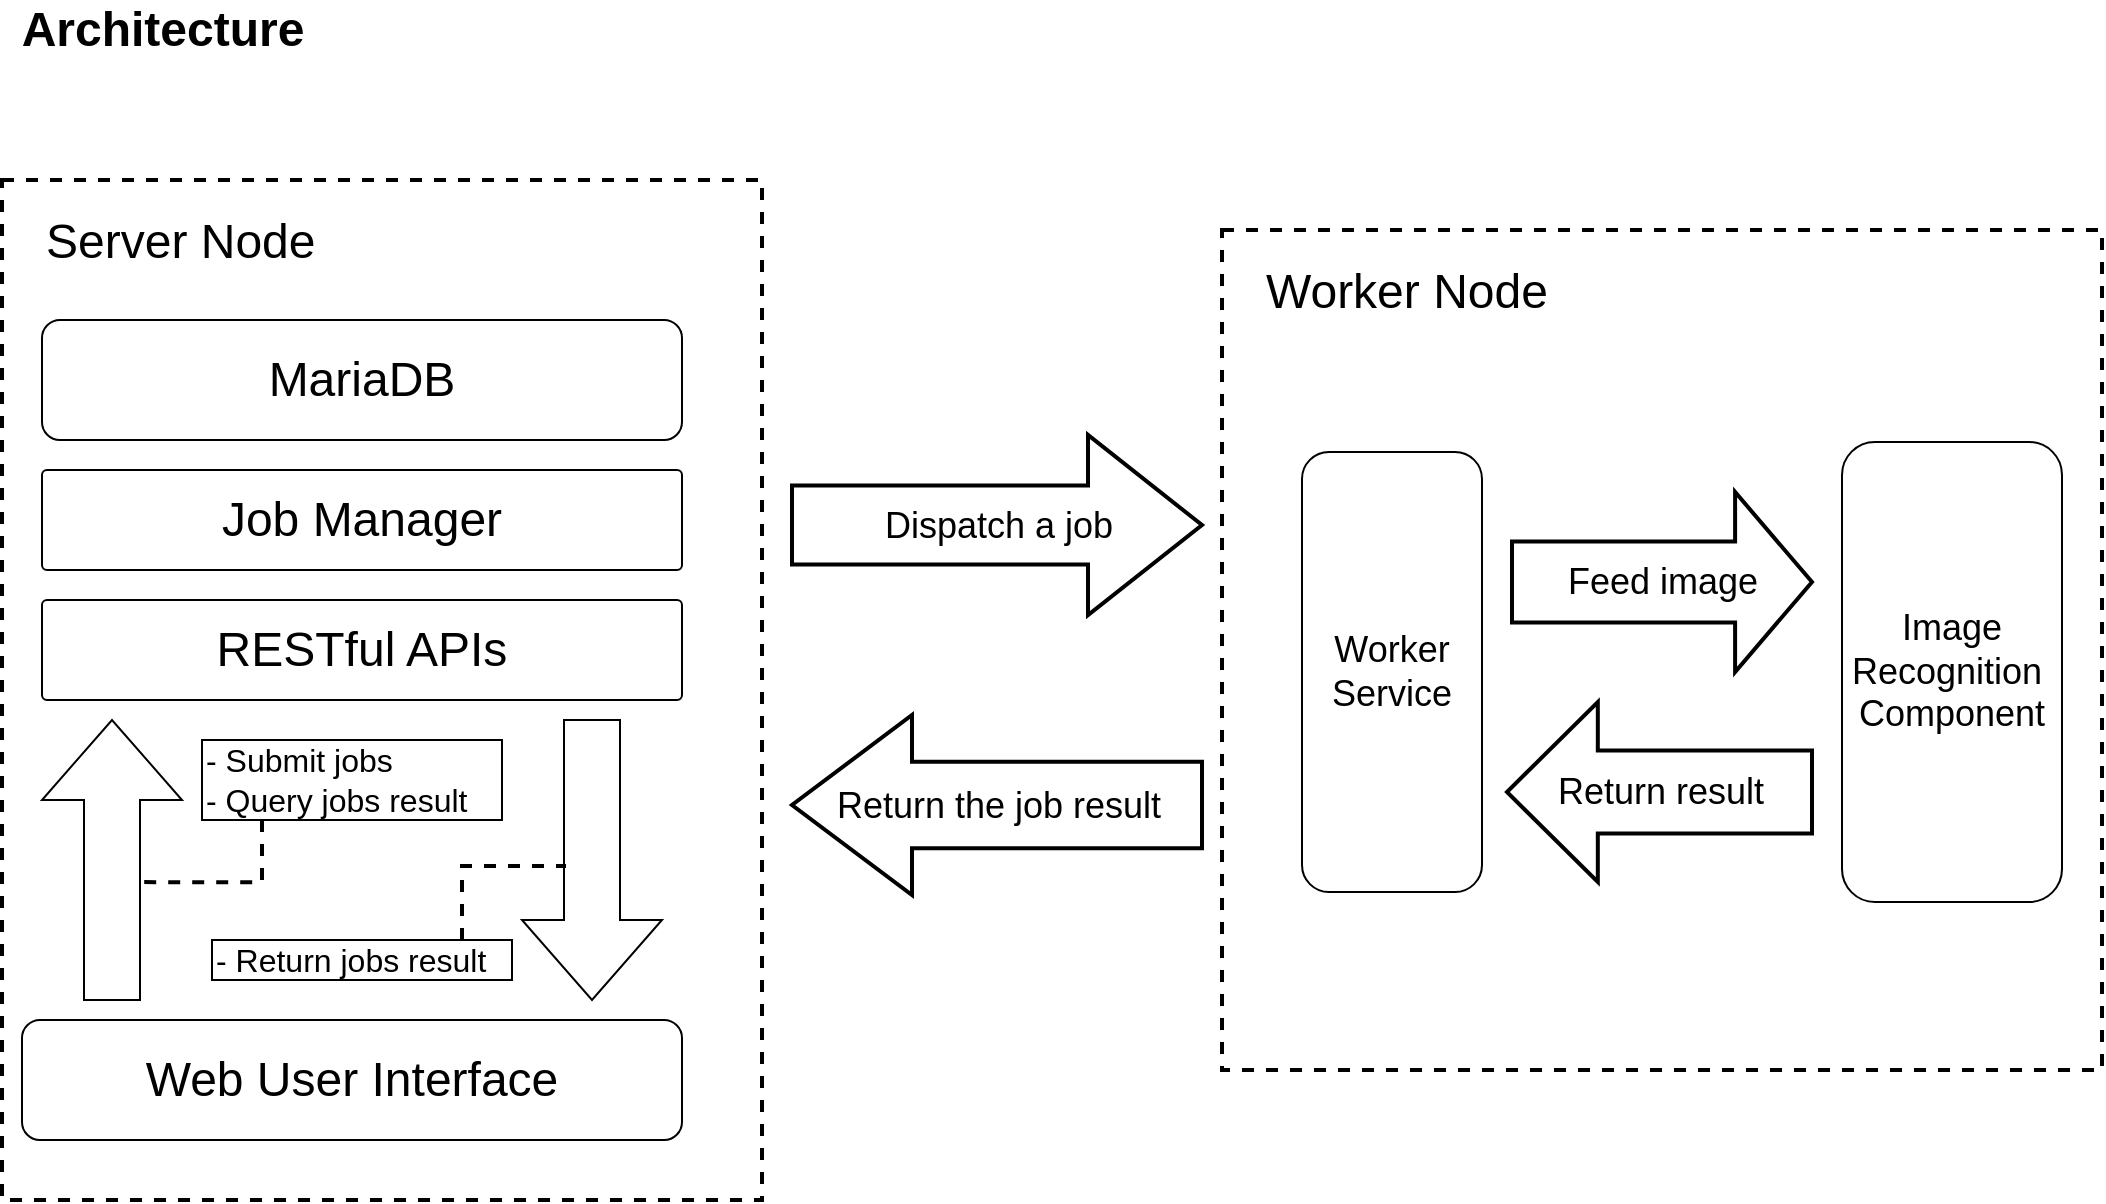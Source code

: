 <mxfile version="13.9.1" type="github" pages="2">
  <diagram id="QzmgXXAo4VwA-1DjOfG2" name="Architecture Diagram">
    <mxGraphModel dx="1293" dy="756" grid="1" gridSize="10" guides="1" tooltips="1" connect="1" arrows="1" fold="1" page="1" pageScale="1" pageWidth="850" pageHeight="1100" math="0" shadow="0">
      <root>
        <mxCell id="0" />
        <mxCell id="1" parent="0" />
        <mxCell id="m7dSKkvTJnaMtns3MKiU-33" value="" style="rounded=0;whiteSpace=wrap;html=1;strokeWidth=2;fontSize=16;align=center;dashed=1;fillColor=none;" parent="1" vertex="1">
          <mxGeometry x="640" y="165" width="440" height="420" as="geometry" />
        </mxCell>
        <mxCell id="m7dSKkvTJnaMtns3MKiU-19" value="" style="rounded=0;whiteSpace=wrap;html=1;strokeWidth=2;fontSize=16;align=center;dashed=1;fillColor=none;" parent="1" vertex="1">
          <mxGeometry x="30" y="140" width="380" height="510" as="geometry" />
        </mxCell>
        <mxCell id="m7dSKkvTJnaMtns3MKiU-1" value="Architecture&lt;br style=&quot;font-size: 24px;&quot;&gt;" style="text;html=1;align=center;verticalAlign=middle;resizable=0;points=[];autosize=1;fontSize=24;fontStyle=1;" parent="1" vertex="1">
          <mxGeometry x="30" y="50" width="160" height="30" as="geometry" />
        </mxCell>
        <mxCell id="m7dSKkvTJnaMtns3MKiU-2" value="RESTful APIs" style="rounded=1;whiteSpace=wrap;html=1;fontSize=24;align=center;verticalAlign=middle;spacingLeft=0;spacingTop=0;arcSize=5;" parent="1" vertex="1">
          <mxGeometry x="50" y="350" width="320" height="50" as="geometry" />
        </mxCell>
        <mxCell id="m7dSKkvTJnaMtns3MKiU-6" value="Web User Interface" style="rounded=1;whiteSpace=wrap;html=1;fontSize=24;" parent="1" vertex="1">
          <mxGeometry x="40" y="560" width="330" height="60" as="geometry" />
        </mxCell>
        <mxCell id="m7dSKkvTJnaMtns3MKiU-7" value="&lt;span style=&quot;color: rgb(0, 0, 0); font-family: helvetica; font-size: 24px; font-style: normal; font-weight: 400; letter-spacing: normal; text-align: left; text-indent: 0px; text-transform: none; word-spacing: 0px; display: inline; float: none;&quot;&gt;Server Node&lt;/span&gt;" style="text;whiteSpace=wrap;html=1;fontSize=24;labelBackgroundColor=none;" parent="1" vertex="1">
          <mxGeometry x="50" y="150" width="160" height="40" as="geometry" />
        </mxCell>
        <mxCell id="m7dSKkvTJnaMtns3MKiU-16" value="" style="html=1;shadow=0;dashed=0;align=center;verticalAlign=middle;shape=mxgraph.arrows2.arrow;dy=0.6;dx=40;direction=north;notch=0;fontSize=24;" parent="1" vertex="1">
          <mxGeometry x="50" y="410" width="70" height="140" as="geometry" />
        </mxCell>
        <mxCell id="jvKtw1fGomuDU6FK7ucb-2" style="edgeStyle=orthogonalEdgeStyle;rounded=0;orthogonalLoop=1;jettySize=auto;html=1;entryX=0.421;entryY=0.717;entryDx=0;entryDy=0;entryPerimeter=0;fontSize=16;fontColor=#000000;dashed=1;endArrow=none;endFill=0;strokeWidth=2;" edge="1" parent="1" source="m7dSKkvTJnaMtns3MKiU-17" target="m7dSKkvTJnaMtns3MKiU-16">
          <mxGeometry relative="1" as="geometry">
            <Array as="points">
              <mxPoint x="160" y="491" />
            </Array>
          </mxGeometry>
        </mxCell>
        <mxCell id="m7dSKkvTJnaMtns3MKiU-17" value="- Submit jobs&lt;br&gt;- Query jobs result" style="text;html=1;align=left;verticalAlign=middle;resizable=0;points=[];autosize=1;fontSize=16;strokeColor=#000000;" parent="1" vertex="1">
          <mxGeometry x="130" y="420" width="150" height="40" as="geometry" />
        </mxCell>
        <mxCell id="m7dSKkvTJnaMtns3MKiU-18" value="MariaDB" style="rounded=1;whiteSpace=wrap;html=1;fontSize=24;align=center;" parent="1" vertex="1">
          <mxGeometry x="50" y="210" width="320" height="60" as="geometry" />
        </mxCell>
        <mxCell id="m7dSKkvTJnaMtns3MKiU-21" value="Job Manager" style="rounded=1;whiteSpace=wrap;html=1;fontSize=24;align=center;verticalAlign=middle;spacingLeft=0;spacingTop=0;arcSize=5;" parent="1" vertex="1">
          <mxGeometry x="50" y="285" width="320" height="50" as="geometry" />
        </mxCell>
        <mxCell id="m7dSKkvTJnaMtns3MKiU-25" value="Worker Service" style="rounded=1;whiteSpace=wrap;html=1;fontSize=18;" parent="1" vertex="1">
          <mxGeometry x="680" y="276" width="90" height="220" as="geometry" />
        </mxCell>
        <mxCell id="m7dSKkvTJnaMtns3MKiU-26" value="" style="html=1;shadow=0;dashed=0;align=center;verticalAlign=middle;shape=mxgraph.arrows2.arrow;dy=0.6;dx=40;direction=north;notch=0;fontSize=24;rotation=-180;" parent="1" vertex="1">
          <mxGeometry x="290" y="410" width="70" height="140" as="geometry" />
        </mxCell>
        <mxCell id="jvKtw1fGomuDU6FK7ucb-3" style="edgeStyle=orthogonalEdgeStyle;rounded=0;orthogonalLoop=1;jettySize=auto;html=1;dashed=1;endArrow=none;endFill=0;strokeColor=#000000;fontSize=16;fontColor=#000000;strokeWidth=2;" edge="1" parent="1" source="m7dSKkvTJnaMtns3MKiU-27">
          <mxGeometry relative="1" as="geometry">
            <mxPoint x="312" y="483" as="targetPoint" />
            <Array as="points">
              <mxPoint x="260" y="483" />
              <mxPoint x="312" y="483" />
            </Array>
          </mxGeometry>
        </mxCell>
        <mxCell id="m7dSKkvTJnaMtns3MKiU-27" value="- Return jobs result" style="text;html=1;align=left;verticalAlign=middle;resizable=0;points=[];autosize=1;fontSize=16;strokeColor=#000000;" parent="1" vertex="1">
          <mxGeometry x="135" y="520" width="150" height="20" as="geometry" />
        </mxCell>
        <mxCell id="m7dSKkvTJnaMtns3MKiU-34" value="&lt;span style=&quot;font-family: &amp;#34;helvetica&amp;#34; ; font-size: 24px ; font-style: normal ; font-weight: 400 ; letter-spacing: normal ; text-align: left ; text-indent: 0px ; text-transform: none ; word-spacing: 0px ; display: inline ; float: none&quot;&gt;Worker Node&lt;/span&gt;" style="text;whiteSpace=wrap;html=1;fontSize=24;fillOpacity=100;rounded=0;labelBackgroundColor=none;" parent="1" vertex="1">
          <mxGeometry x="660" y="175" width="160" height="40" as="geometry" />
        </mxCell>
        <mxCell id="m7dSKkvTJnaMtns3MKiU-36" value="Dispatch a job" style="html=1;shadow=0;dashed=0;align=center;verticalAlign=middle;shape=mxgraph.arrows2.arrow;dy=0.56;dx=57;notch=0;rounded=0;labelBackgroundColor=none;strokeWidth=2;fillColor=none;fontSize=18;fontColor=#000000;" parent="1" vertex="1">
          <mxGeometry x="425" y="267.5" width="205" height="90" as="geometry" />
        </mxCell>
        <mxCell id="m7dSKkvTJnaMtns3MKiU-41" value="Return the job result" style="html=1;shadow=0;dashed=0;align=center;verticalAlign=middle;shape=mxgraph.arrows2.arrow;dy=0.52;dx=60;flipH=1;notch=0;rounded=0;labelBackgroundColor=none;strokeWidth=2;fillColor=none;fontSize=18;fontColor=#000000;" parent="1" vertex="1">
          <mxGeometry x="425" y="407.5" width="205" height="90" as="geometry" />
        </mxCell>
        <mxCell id="jvKtw1fGomuDU6FK7ucb-5" value="Image Recognition&amp;nbsp; Component" style="rounded=1;whiteSpace=wrap;html=1;fontSize=18;" vertex="1" parent="1">
          <mxGeometry x="950" y="271" width="110" height="230" as="geometry" />
        </mxCell>
        <mxCell id="jvKtw1fGomuDU6FK7ucb-6" value="Feed image" style="html=1;shadow=0;dashed=0;align=center;verticalAlign=middle;shape=mxgraph.arrows2.arrow;dy=0.55;dx=38.45;notch=0;rounded=0;labelBackgroundColor=none;strokeWidth=2;fillColor=none;fontSize=18;fontColor=#000000;" vertex="1" parent="1">
          <mxGeometry x="785" y="296" width="150" height="90" as="geometry" />
        </mxCell>
        <mxCell id="jvKtw1fGomuDU6FK7ucb-7" value="Return result" style="html=1;shadow=0;dashed=0;align=center;verticalAlign=middle;shape=mxgraph.arrows2.arrow;dy=0.54;dx=45.41;flipH=1;notch=0;rounded=0;labelBackgroundColor=none;strokeWidth=2;fillColor=none;fontSize=18;fontColor=#000000;" vertex="1" parent="1">
          <mxGeometry x="782.5" y="401" width="152.5" height="90" as="geometry" />
        </mxCell>
      </root>
    </mxGraphModel>
  </diagram>
  <diagram id="A6-VeQpD2TLcOqJTj3rl" name="Sequence Diagram">
    <mxGraphModel dx="1422" dy="832" grid="1" gridSize="10" guides="1" tooltips="1" connect="1" arrows="1" fold="1" page="1" pageScale="1" pageWidth="850" pageHeight="1100" math="0" shadow="0">
      <root>
        <mxCell id="-pPJ-hLH837CRzEJVFlE-0" />
        <mxCell id="-pPJ-hLH837CRzEJVFlE-1" parent="-pPJ-hLH837CRzEJVFlE-0" />
        <mxCell id="zMNfwmnB_cAAEGCh0MZv-4" value="" style="shape=umlLifeline;participant=umlActor;perimeter=lifelinePerimeter;whiteSpace=wrap;html=1;container=1;collapsible=0;recursiveResize=0;verticalAlign=top;spacingTop=36;outlineConnect=0;rounded=0;labelBackgroundColor=none;strokeWidth=2;fillColor=none;fontSize=18;fontColor=#000000;align=left;" vertex="1" parent="-pPJ-hLH837CRzEJVFlE-1">
          <mxGeometry x="35" y="80" width="20" height="700" as="geometry" />
        </mxCell>
        <mxCell id="zMNfwmnB_cAAEGCh0MZv-5" value="" style="shape=umlLifeline;participant=umlControl;perimeter=lifelinePerimeter;whiteSpace=wrap;html=1;container=1;collapsible=0;recursiveResize=0;verticalAlign=top;spacingTop=36;outlineConnect=0;rounded=0;labelBackgroundColor=none;strokeWidth=2;fillColor=none;fontSize=18;fontColor=#000000;align=left;" vertex="1" parent="-pPJ-hLH837CRzEJVFlE-1">
          <mxGeometry x="185" y="80" width="40" height="700" as="geometry" />
        </mxCell>
        <mxCell id="zMNfwmnB_cAAEGCh0MZv-10" value="" style="html=1;points=[];perimeter=orthogonalPerimeter;rounded=0;labelBackgroundColor=none;strokeWidth=2;fillColor=#fa6800;fontSize=16;fontColor=#ffffff;align=left;" vertex="1" parent="zMNfwmnB_cAAEGCh0MZv-5">
          <mxGeometry x="15" y="90" width="10" height="150" as="geometry" />
        </mxCell>
        <mxCell id="zMNfwmnB_cAAEGCh0MZv-6" value="User" style="text;html=1;align=center;verticalAlign=middle;resizable=0;points=[];autosize=1;fontSize=16;fontColor=#000000;" vertex="1" parent="-pPJ-hLH837CRzEJVFlE-1">
          <mxGeometry x="20" y="40" width="50" height="20" as="geometry" />
        </mxCell>
        <mxCell id="zMNfwmnB_cAAEGCh0MZv-7" value="Web User Interface" style="text;html=1;align=center;verticalAlign=middle;resizable=0;points=[];autosize=1;fontSize=16;fontColor=#000000;" vertex="1" parent="-pPJ-hLH837CRzEJVFlE-1">
          <mxGeometry x="130" y="40" width="150" height="20" as="geometry" />
        </mxCell>
        <mxCell id="zMNfwmnB_cAAEGCh0MZv-8" value="" style="shape=umlLifeline;participant=umlBoundary;perimeter=lifelinePerimeter;whiteSpace=wrap;html=1;container=1;collapsible=0;recursiveResize=0;verticalAlign=top;spacingTop=36;outlineConnect=0;rounded=0;labelBackgroundColor=none;strokeWidth=2;fillColor=none;fontSize=16;fontColor=#000000;align=left;" vertex="1" parent="-pPJ-hLH837CRzEJVFlE-1">
          <mxGeometry x="375" y="80" width="50" height="700" as="geometry" />
        </mxCell>
        <mxCell id="zMNfwmnB_cAAEGCh0MZv-14" value="" style="html=1;points=[];perimeter=orthogonalPerimeter;rounded=0;labelBackgroundColor=none;strokeWidth=2;fillColor=#fa6800;fontSize=16;fontColor=#ffffff;align=left;" vertex="1" parent="zMNfwmnB_cAAEGCh0MZv-8">
          <mxGeometry x="20" y="120" width="10" height="180" as="geometry" />
        </mxCell>
        <mxCell id="1HX1kGz27Lui-R5wjHQ0-30" value="" style="html=1;points=[];perimeter=orthogonalPerimeter;rounded=0;labelBackgroundColor=none;strokeWidth=2;fillColor=#fa6800;fontSize=15;fontColor=#ffffff;align=left;" vertex="1" parent="zMNfwmnB_cAAEGCh0MZv-8">
          <mxGeometry x="20" y="350" width="10" height="110" as="geometry" />
        </mxCell>
        <mxCell id="1HX1kGz27Lui-R5wjHQ0-47" value="" style="html=1;points=[];perimeter=orthogonalPerimeter;rounded=0;labelBackgroundColor=none;strokeWidth=2;fillColor=#fa6800;fontSize=15;fontColor=#ffffff;align=left;" vertex="1" parent="zMNfwmnB_cAAEGCh0MZv-8">
          <mxGeometry x="20" y="550" width="10" height="130" as="geometry" />
        </mxCell>
        <mxCell id="zMNfwmnB_cAAEGCh0MZv-9" value="Jobs Manager Service" style="text;html=1;align=center;verticalAlign=middle;resizable=0;points=[];autosize=1;fontSize=16;fontColor=#000000;" vertex="1" parent="-pPJ-hLH837CRzEJVFlE-1">
          <mxGeometry x="315" y="40" width="170" height="20" as="geometry" />
        </mxCell>
        <mxCell id="zMNfwmnB_cAAEGCh0MZv-11" value="- choose to &lt;br&gt;upload an image" style="html=1;verticalAlign=bottom;endArrow=block;entryX=0;entryY=0;fontSize=16;fontColor=#000000;" edge="1" target="zMNfwmnB_cAAEGCh0MZv-10" parent="-pPJ-hLH837CRzEJVFlE-1">
          <mxGeometry relative="1" as="geometry">
            <mxPoint x="45" y="170" as="sourcePoint" />
          </mxGeometry>
        </mxCell>
        <mxCell id="zMNfwmnB_cAAEGCh0MZv-12" value="return: update&lt;br&gt;job board" style="html=1;verticalAlign=bottom;endArrow=open;dashed=1;endSize=8;exitX=0;exitY=0.95;fontSize=16;fontColor=#000000;" edge="1" source="zMNfwmnB_cAAEGCh0MZv-10" parent="-pPJ-hLH837CRzEJVFlE-1" target="zMNfwmnB_cAAEGCh0MZv-4">
          <mxGeometry relative="1" as="geometry">
            <mxPoint x="45" y="246" as="targetPoint" />
          </mxGeometry>
        </mxCell>
        <mxCell id="zMNfwmnB_cAAEGCh0MZv-15" value="- upload an image" style="html=1;verticalAlign=bottom;endArrow=block;entryX=0;entryY=0;fontSize=16;fontColor=#000000;" edge="1" parent="-pPJ-hLH837CRzEJVFlE-1" target="zMNfwmnB_cAAEGCh0MZv-14" source="zMNfwmnB_cAAEGCh0MZv-10">
          <mxGeometry relative="1" as="geometry">
            <mxPoint x="210" y="220" as="sourcePoint" />
          </mxGeometry>
        </mxCell>
        <mxCell id="zMNfwmnB_cAAEGCh0MZv-16" value="return: the job status" style="html=1;verticalAlign=bottom;endArrow=open;dashed=1;endSize=8;exitX=0.1;exitY=0.517;fontSize=16;fontColor=#000000;exitDx=0;exitDy=0;exitPerimeter=0;" edge="1" parent="-pPJ-hLH837CRzEJVFlE-1" source="zMNfwmnB_cAAEGCh0MZv-14" target="zMNfwmnB_cAAEGCh0MZv-10">
          <mxGeometry relative="1" as="geometry">
            <mxPoint x="210" y="296" as="targetPoint" />
          </mxGeometry>
        </mxCell>
        <mxCell id="zMNfwmnB_cAAEGCh0MZv-22" value="" style="shape=umlLifeline;participant=umlEntity;perimeter=lifelinePerimeter;whiteSpace=wrap;html=1;container=1;collapsible=0;recursiveResize=0;verticalAlign=top;spacingTop=36;outlineConnect=0;rounded=0;labelBackgroundColor=none;strokeColor=#000000;strokeWidth=2;fillColor=none;fontSize=16;fontColor=#000000;align=left;" vertex="1" parent="-pPJ-hLH837CRzEJVFlE-1">
          <mxGeometry x="560" y="80" width="40" height="700" as="geometry" />
        </mxCell>
        <mxCell id="zMNfwmnB_cAAEGCh0MZv-24" value="" style="html=1;points=[];perimeter=orthogonalPerimeter;rounded=0;labelBackgroundColor=none;strokeWidth=2;fillColor=#fa6800;fontSize=16;fontColor=#ffffff;align=left;" vertex="1" parent="zMNfwmnB_cAAEGCh0MZv-22">
          <mxGeometry x="15" y="150" width="10" height="40" as="geometry" />
        </mxCell>
        <mxCell id="1HX1kGz27Lui-R5wjHQ0-37" value="" style="html=1;points=[];perimeter=orthogonalPerimeter;rounded=0;labelBackgroundColor=none;strokeWidth=2;fillColor=#fa6800;fontSize=15;fontColor=#ffffff;align=left;" vertex="1" parent="zMNfwmnB_cAAEGCh0MZv-22">
          <mxGeometry x="15" y="400" width="10" height="70" as="geometry" />
        </mxCell>
        <mxCell id="1HX1kGz27Lui-R5wjHQ0-50" value="" style="html=1;points=[];perimeter=orthogonalPerimeter;rounded=0;labelBackgroundColor=none;strokeWidth=2;fillColor=#fa6800;fontSize=15;fontColor=#ffffff;align=left;" vertex="1" parent="zMNfwmnB_cAAEGCh0MZv-22">
          <mxGeometry x="15" y="570" width="10" height="80" as="geometry" />
        </mxCell>
        <mxCell id="zMNfwmnB_cAAEGCh0MZv-23" value="MariaDB Service" style="text;html=1;align=center;verticalAlign=middle;resizable=0;points=[];autosize=1;fontSize=16;fontColor=#000000;" vertex="1" parent="-pPJ-hLH837CRzEJVFlE-1">
          <mxGeometry x="510" y="40" width="140" height="20" as="geometry" />
        </mxCell>
        <mxCell id="zMNfwmnB_cAAEGCh0MZv-25" value="- insert a new job record" style="html=1;verticalAlign=bottom;endArrow=block;entryX=0;entryY=0;fontSize=15;fontColor=#000000;" edge="1" parent="-pPJ-hLH837CRzEJVFlE-1" target="zMNfwmnB_cAAEGCh0MZv-24" source="zMNfwmnB_cAAEGCh0MZv-14">
          <mxGeometry relative="1" as="geometry">
            <mxPoint x="410" y="230" as="sourcePoint" />
          </mxGeometry>
        </mxCell>
        <mxCell id="zMNfwmnB_cAAEGCh0MZv-26" value="return: sucess or error" style="html=1;verticalAlign=bottom;endArrow=open;dashed=1;endSize=8;exitX=0;exitY=0.95;fontSize=16;fontColor=#000000;" edge="1" parent="-pPJ-hLH837CRzEJVFlE-1" source="zMNfwmnB_cAAEGCh0MZv-24" target="zMNfwmnB_cAAEGCh0MZv-14">
          <mxGeometry relative="1" as="geometry">
            <mxPoint x="410" y="306" as="targetPoint" />
          </mxGeometry>
        </mxCell>
        <mxCell id="1HX1kGz27Lui-R5wjHQ0-15" value="" style="shape=umlLifeline;participant=umlBoundary;perimeter=lifelinePerimeter;whiteSpace=wrap;html=1;container=1;collapsible=0;recursiveResize=0;verticalAlign=top;spacingTop=36;outlineConnect=0;rounded=0;labelBackgroundColor=none;strokeWidth=2;fillColor=none;fontSize=16;fontColor=#000000;align=left;" vertex="1" parent="-pPJ-hLH837CRzEJVFlE-1">
          <mxGeometry x="740" y="80" width="50" height="700" as="geometry" />
        </mxCell>
        <mxCell id="1HX1kGz27Lui-R5wjHQ0-26" value="" style="html=1;points=[];perimeter=orthogonalPerimeter;rounded=0;labelBackgroundColor=none;strokeWidth=2;fillColor=#fa6800;fontSize=16;fontColor=#ffffff;align=left;" vertex="1" parent="1HX1kGz27Lui-R5wjHQ0-15">
          <mxGeometry x="20" y="240" width="10" height="40" as="geometry" />
        </mxCell>
        <mxCell id="1HX1kGz27Lui-R5wjHQ0-17" value="Worker Service" style="text;html=1;align=center;verticalAlign=middle;resizable=0;points=[];autosize=1;fontSize=16;fontColor=#000000;" vertex="1" parent="-pPJ-hLH837CRzEJVFlE-1">
          <mxGeometry x="705" y="40" width="120" height="20" as="geometry" />
        </mxCell>
        <mxCell id="1HX1kGz27Lui-R5wjHQ0-27" value="- schedule a job to a worker" style="html=1;verticalAlign=bottom;endArrow=block;entryX=0;entryY=0;fontSize=16;fontColor=#000000;" edge="1" parent="-pPJ-hLH837CRzEJVFlE-1" target="1HX1kGz27Lui-R5wjHQ0-26" source="zMNfwmnB_cAAEGCh0MZv-14">
          <mxGeometry relative="1" as="geometry">
            <mxPoint x="590" y="300" as="sourcePoint" />
          </mxGeometry>
        </mxCell>
        <mxCell id="1HX1kGz27Lui-R5wjHQ0-28" value="return: sucess or error" style="html=1;verticalAlign=bottom;endArrow=open;dashed=1;endSize=8;exitX=0;exitY=0.95;fontSize=16;fontColor=#000000;" edge="1" parent="-pPJ-hLH837CRzEJVFlE-1" source="1HX1kGz27Lui-R5wjHQ0-26" target="zMNfwmnB_cAAEGCh0MZv-14">
          <mxGeometry relative="1" as="geometry">
            <mxPoint x="590" y="338" as="targetPoint" />
          </mxGeometry>
        </mxCell>
        <mxCell id="1HX1kGz27Lui-R5wjHQ0-31" value="- update the job" style="html=1;verticalAlign=bottom;endArrow=block;entryX=1;entryY=0;dashed=1;strokeColor=#000000;strokeWidth=2;fontSize=15;fontColor=#000000;" edge="1" target="1HX1kGz27Lui-R5wjHQ0-30" parent="-pPJ-hLH837CRzEJVFlE-1" source="1HX1kGz27Lui-R5wjHQ0-15">
          <mxGeometry relative="1" as="geometry">
            <mxPoint x="645" y="430" as="sourcePoint" />
          </mxGeometry>
        </mxCell>
        <mxCell id="1HX1kGz27Lui-R5wjHQ0-32" value="return: sucess or error" style="html=1;verticalAlign=bottom;endArrow=open;dashed=1;endSize=8;exitX=1.083;exitY=0.353;strokeColor=#000000;strokeWidth=2;fontSize=15;fontColor=#000000;exitDx=0;exitDy=0;exitPerimeter=0;" edge="1" source="1HX1kGz27Lui-R5wjHQ0-30" parent="-pPJ-hLH837CRzEJVFlE-1" target="1HX1kGz27Lui-R5wjHQ0-15">
          <mxGeometry relative="1" as="geometry">
            <mxPoint x="645" y="487" as="targetPoint" />
          </mxGeometry>
        </mxCell>
        <mxCell id="1HX1kGz27Lui-R5wjHQ0-42" value="- update the job record" style="html=1;verticalAlign=bottom;endArrow=block;fontSize=15;fontColor=#000000;entryX=0.12;entryY=0.271;entryDx=0;entryDy=0;entryPerimeter=0;" edge="1" parent="-pPJ-hLH837CRzEJVFlE-1" source="1HX1kGz27Lui-R5wjHQ0-30" target="1HX1kGz27Lui-R5wjHQ0-37">
          <mxGeometry relative="1" as="geometry">
            <mxPoint x="400" y="500" as="sourcePoint" />
            <mxPoint x="570" y="500" as="targetPoint" />
          </mxGeometry>
        </mxCell>
        <mxCell id="1HX1kGz27Lui-R5wjHQ0-43" value="return: sucess or error" style="html=1;verticalAlign=bottom;endArrow=open;dashed=1;endSize=8;fontSize=16;fontColor=#000000;entryX=1.133;entryY=0.906;entryDx=0;entryDy=0;entryPerimeter=0;" edge="1" parent="-pPJ-hLH837CRzEJVFlE-1" source="1HX1kGz27Lui-R5wjHQ0-37" target="1HX1kGz27Lui-R5wjHQ0-30">
          <mxGeometry relative="1" as="geometry">
            <mxPoint x="410" y="530" as="targetPoint" />
            <mxPoint x="570" y="530.0" as="sourcePoint" />
          </mxGeometry>
        </mxCell>
        <mxCell id="1HX1kGz27Lui-R5wjHQ0-48" value="- query a job" style="html=1;verticalAlign=bottom;endArrow=block;entryX=0;entryY=0;strokeColor=#000000;strokeWidth=2;fontSize=15;fontColor=#000000;" edge="1" target="1HX1kGz27Lui-R5wjHQ0-47" parent="-pPJ-hLH837CRzEJVFlE-1" source="zMNfwmnB_cAAEGCh0MZv-5">
          <mxGeometry relative="1" as="geometry">
            <mxPoint x="325" y="630" as="sourcePoint" />
          </mxGeometry>
        </mxCell>
        <mxCell id="1HX1kGz27Lui-R5wjHQ0-49" value="&lt;span style=&quot;font-size: 14px&quot;&gt;return: job record or error&lt;/span&gt;" style="html=1;verticalAlign=bottom;endArrow=open;dashed=1;endSize=8;exitX=0.1;exitY=0.608;strokeColor=#000000;strokeWidth=2;fontSize=15;fontColor=#000000;exitDx=0;exitDy=0;exitPerimeter=0;" edge="1" source="1HX1kGz27Lui-R5wjHQ0-47" parent="-pPJ-hLH837CRzEJVFlE-1" target="zMNfwmnB_cAAEGCh0MZv-5">
          <mxGeometry relative="1" as="geometry">
            <mxPoint x="325" y="706" as="targetPoint" />
          </mxGeometry>
        </mxCell>
        <mxCell id="1HX1kGz27Lui-R5wjHQ0-51" value="- query the job record" style="html=1;verticalAlign=bottom;endArrow=block;entryX=0;entryY=0;strokeColor=#000000;strokeWidth=2;fontSize=15;fontColor=#000000;" edge="1" parent="-pPJ-hLH837CRzEJVFlE-1" target="1HX1kGz27Lui-R5wjHQ0-50" source="1HX1kGz27Lui-R5wjHQ0-47">
          <mxGeometry relative="1" as="geometry">
            <mxPoint x="410" y="650" as="sourcePoint" />
          </mxGeometry>
        </mxCell>
        <mxCell id="1HX1kGz27Lui-R5wjHQ0-52" value="return: job record or error" style="html=1;verticalAlign=bottom;endArrow=open;dashed=1;endSize=8;exitX=-0.1;exitY=0.413;strokeColor=#000000;strokeWidth=2;fontSize=14;fontColor=#000000;exitDx=0;exitDy=0;exitPerimeter=0;" edge="1" parent="-pPJ-hLH837CRzEJVFlE-1" source="1HX1kGz27Lui-R5wjHQ0-50" target="1HX1kGz27Lui-R5wjHQ0-47">
          <mxGeometry relative="1" as="geometry">
            <mxPoint x="410" y="726" as="targetPoint" />
          </mxGeometry>
        </mxCell>
      </root>
    </mxGraphModel>
  </diagram>
</mxfile>
